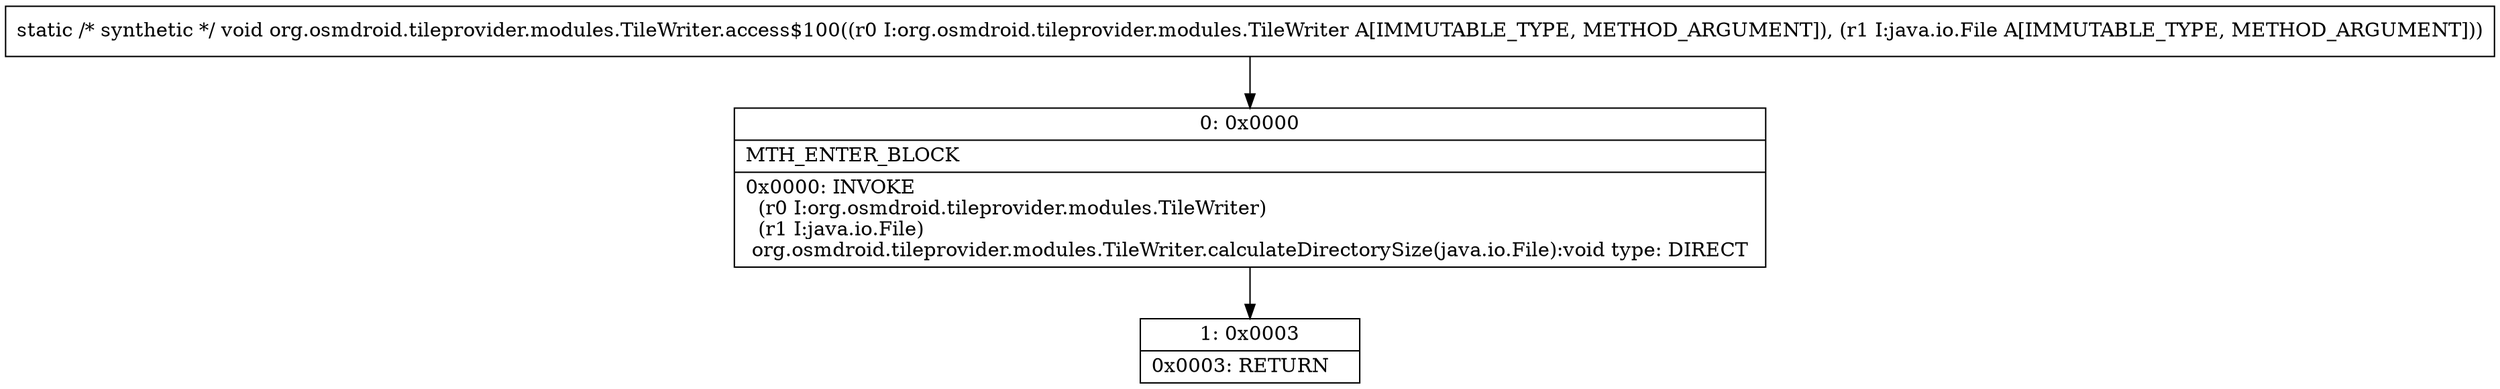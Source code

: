 digraph "CFG fororg.osmdroid.tileprovider.modules.TileWriter.access$100(Lorg\/osmdroid\/tileprovider\/modules\/TileWriter;Ljava\/io\/File;)V" {
Node_0 [shape=record,label="{0\:\ 0x0000|MTH_ENTER_BLOCK\l|0x0000: INVOKE  \l  (r0 I:org.osmdroid.tileprovider.modules.TileWriter)\l  (r1 I:java.io.File)\l org.osmdroid.tileprovider.modules.TileWriter.calculateDirectorySize(java.io.File):void type: DIRECT \l}"];
Node_1 [shape=record,label="{1\:\ 0x0003|0x0003: RETURN   \l}"];
MethodNode[shape=record,label="{static \/* synthetic *\/ void org.osmdroid.tileprovider.modules.TileWriter.access$100((r0 I:org.osmdroid.tileprovider.modules.TileWriter A[IMMUTABLE_TYPE, METHOD_ARGUMENT]), (r1 I:java.io.File A[IMMUTABLE_TYPE, METHOD_ARGUMENT])) }"];
MethodNode -> Node_0;
Node_0 -> Node_1;
}

